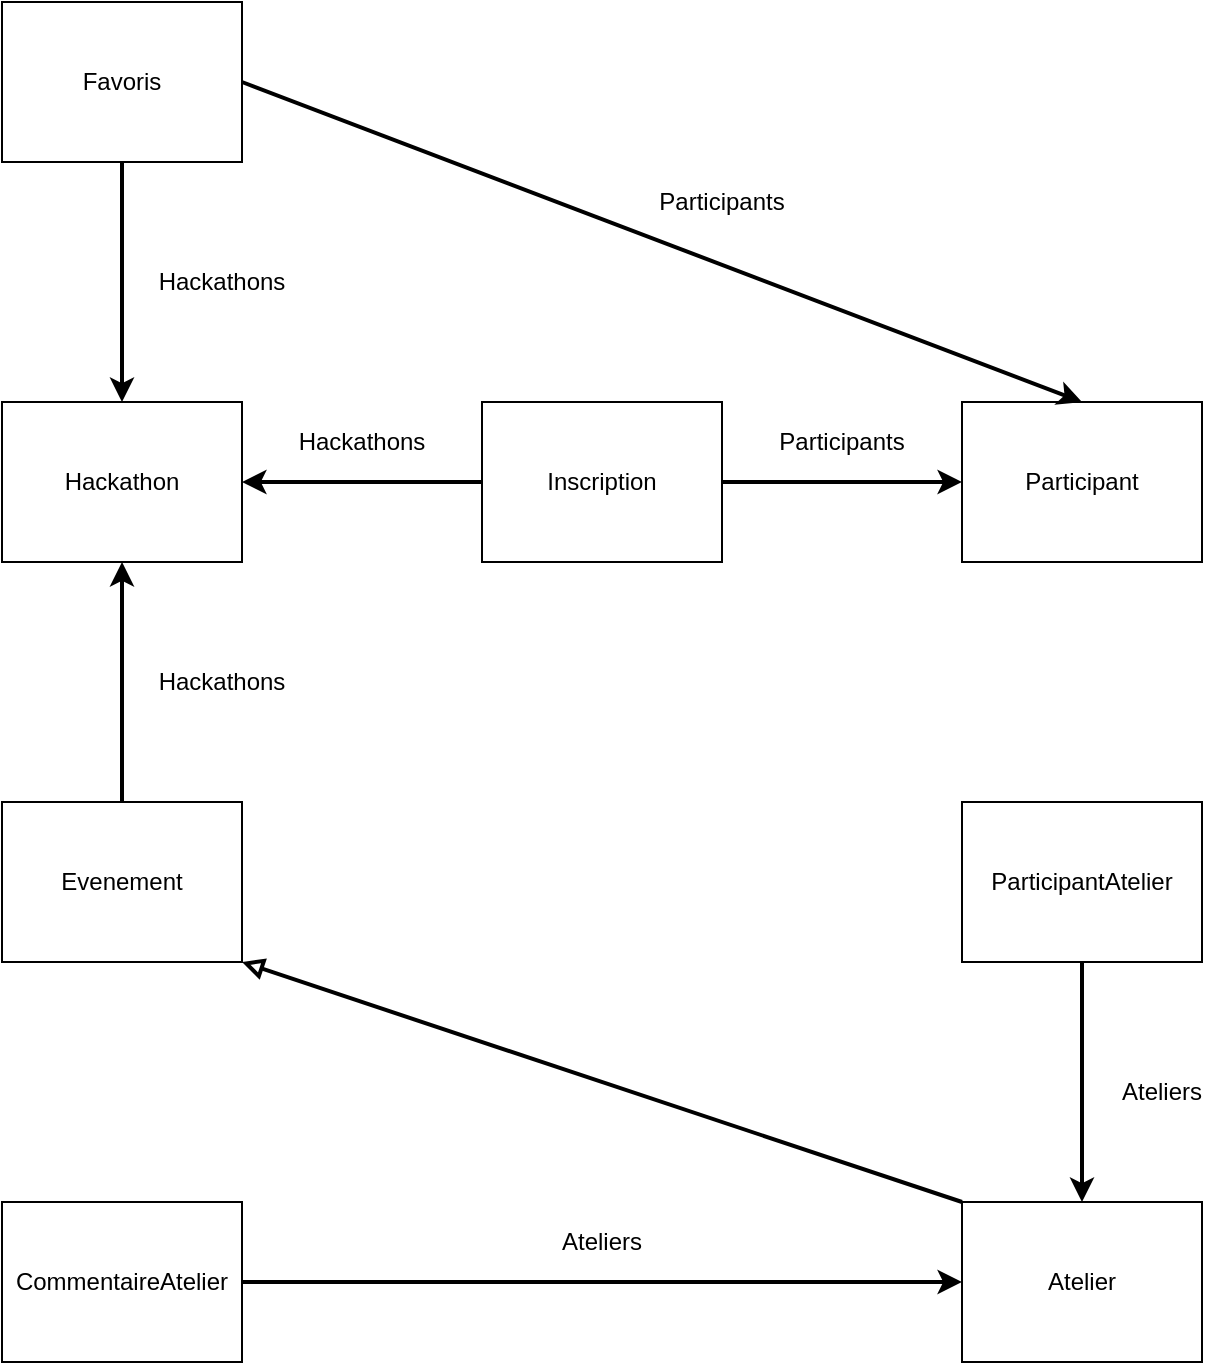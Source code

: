 <mxfile>
    <diagram id="C4TS-19_Y4aZMsiS-sHj" name="Page-1">
        <mxGraphModel dx="1013" dy="792" grid="1" gridSize="10" guides="1" tooltips="1" connect="1" arrows="1" fold="1" page="1" pageScale="1" pageWidth="827" pageHeight="1169" math="0" shadow="0">
            <root>
                <mxCell id="0"/>
                <mxCell id="1" parent="0"/>
                <mxCell id="16" style="edgeStyle=none;html=1;exitX=0.5;exitY=0;exitDx=0;exitDy=0;entryX=0.5;entryY=1;entryDx=0;entryDy=0;strokeWidth=2;" edge="1" parent="1" source="3" target="2">
                    <mxGeometry relative="1" as="geometry"/>
                </mxCell>
                <mxCell id="2" value="Hackathon" style="whiteSpace=wrap;html=1;container=0;shadow=0;rounded=0;glass=0;direction=east;" vertex="1" parent="1">
                    <mxGeometry x="80" y="240" width="120" height="80" as="geometry"/>
                </mxCell>
                <mxCell id="3" value="Evenement" style="whiteSpace=wrap;html=1;" vertex="1" parent="1">
                    <mxGeometry x="80" y="440" width="120" height="80" as="geometry"/>
                </mxCell>
                <mxCell id="21" style="edgeStyle=none;html=1;exitX=0.5;exitY=1;exitDx=0;exitDy=0;entryX=0.5;entryY=0;entryDx=0;entryDy=0;strokeWidth=2;" edge="1" parent="1" source="4" target="6">
                    <mxGeometry relative="1" as="geometry"/>
                </mxCell>
                <mxCell id="4" value="ParticipantAtelier" style="whiteSpace=wrap;html=1;" vertex="1" parent="1">
                    <mxGeometry x="560" y="440" width="120" height="80" as="geometry"/>
                </mxCell>
                <mxCell id="12" value="" style="edgeStyle=none;html=1;strokeWidth=2;" edge="1" parent="1" source="5" target="7">
                    <mxGeometry relative="1" as="geometry"/>
                </mxCell>
                <mxCell id="13" value="" style="edgeStyle=none;html=1;strokeWidth=2;" edge="1" parent="1" source="5" target="2">
                    <mxGeometry relative="1" as="geometry"/>
                </mxCell>
                <mxCell id="5" value="Inscription" style="whiteSpace=wrap;html=1;" vertex="1" parent="1">
                    <mxGeometry x="320" y="240" width="120" height="80" as="geometry"/>
                </mxCell>
                <mxCell id="34" style="edgeStyle=none;html=1;exitX=0;exitY=0;exitDx=0;exitDy=0;entryX=1;entryY=1;entryDx=0;entryDy=0;strokeColor=default;endArrow=block;endFill=0;strokeWidth=2;endSize=6;sourcePerimeterSpacing=0;targetPerimeterSpacing=0;startSize=6;jumpSize=6;" edge="1" parent="1" source="6" target="3">
                    <mxGeometry relative="1" as="geometry"/>
                </mxCell>
                <mxCell id="6" value="Atelier" style="whiteSpace=wrap;html=1;" vertex="1" parent="1">
                    <mxGeometry x="560" y="640" width="120" height="80" as="geometry"/>
                </mxCell>
                <mxCell id="7" value="Participant" style="whiteSpace=wrap;html=1;" vertex="1" parent="1">
                    <mxGeometry x="560" y="240" width="120" height="80" as="geometry"/>
                </mxCell>
                <mxCell id="18" style="edgeStyle=none;html=1;exitX=1;exitY=0.5;exitDx=0;exitDy=0;entryX=0;entryY=0.5;entryDx=0;entryDy=0;strokeWidth=2;" edge="1" parent="1" source="8" target="6">
                    <mxGeometry relative="1" as="geometry"/>
                </mxCell>
                <mxCell id="8" value="CommentaireAtelier" style="whiteSpace=wrap;html=1;" vertex="1" parent="1">
                    <mxGeometry x="80" y="640" width="120" height="80" as="geometry"/>
                </mxCell>
                <mxCell id="19" style="edgeStyle=none;html=1;exitX=0.5;exitY=1;exitDx=0;exitDy=0;entryX=0.5;entryY=0;entryDx=0;entryDy=0;strokeWidth=2;" edge="1" parent="1" source="10" target="2">
                    <mxGeometry relative="1" as="geometry"/>
                </mxCell>
                <mxCell id="20" style="edgeStyle=none;html=1;exitX=1;exitY=0.5;exitDx=0;exitDy=0;entryX=0.5;entryY=0;entryDx=0;entryDy=0;strokeWidth=2;" edge="1" parent="1" source="10" target="7">
                    <mxGeometry relative="1" as="geometry"/>
                </mxCell>
                <mxCell id="10" value="Favoris" style="whiteSpace=wrap;html=1;" vertex="1" parent="1">
                    <mxGeometry x="80" y="40" width="120" height="80" as="geometry"/>
                </mxCell>
                <mxCell id="23" value="Participants" style="text;strokeColor=none;align=center;fillColor=none;html=1;verticalAlign=middle;whiteSpace=wrap;rounded=0;shadow=0;glass=0;sketch=0;" vertex="1" parent="1">
                    <mxGeometry x="410" y="120" width="60" height="40" as="geometry"/>
                </mxCell>
                <mxCell id="25" value="Hackathons" style="text;strokeColor=none;align=center;fillColor=none;html=1;verticalAlign=middle;whiteSpace=wrap;rounded=0;shadow=0;glass=0;sketch=0;" vertex="1" parent="1">
                    <mxGeometry x="160" y="160" width="60" height="40" as="geometry"/>
                </mxCell>
                <mxCell id="26" value="Hackathons" style="text;strokeColor=none;align=center;fillColor=none;html=1;verticalAlign=middle;whiteSpace=wrap;rounded=0;shadow=0;glass=0;sketch=0;" vertex="1" parent="1">
                    <mxGeometry x="230" y="240" width="60" height="40" as="geometry"/>
                </mxCell>
                <mxCell id="27" value="Participants" style="text;strokeColor=none;align=center;fillColor=none;html=1;verticalAlign=middle;whiteSpace=wrap;rounded=0;shadow=0;glass=0;sketch=0;" vertex="1" parent="1">
                    <mxGeometry x="470" y="240" width="60" height="40" as="geometry"/>
                </mxCell>
                <mxCell id="28" value="Hackathons" style="text;strokeColor=none;align=center;fillColor=none;html=1;verticalAlign=middle;whiteSpace=wrap;rounded=0;shadow=0;glass=0;sketch=0;" vertex="1" parent="1">
                    <mxGeometry x="160" y="360" width="60" height="40" as="geometry"/>
                </mxCell>
                <mxCell id="30" value="Ateliers" style="text;strokeColor=none;align=center;fillColor=none;html=1;verticalAlign=middle;whiteSpace=wrap;rounded=0;shadow=0;glass=0;sketch=0;" vertex="1" parent="1">
                    <mxGeometry x="350" y="640" width="60" height="40" as="geometry"/>
                </mxCell>
                <mxCell id="31" value="Ateliers" style="text;strokeColor=none;align=center;fillColor=none;html=1;verticalAlign=middle;whiteSpace=wrap;rounded=0;shadow=0;glass=0;sketch=0;" vertex="1" parent="1">
                    <mxGeometry x="630" y="564.5" width="60" height="40" as="geometry"/>
                </mxCell>
            </root>
        </mxGraphModel>
    </diagram>
</mxfile>